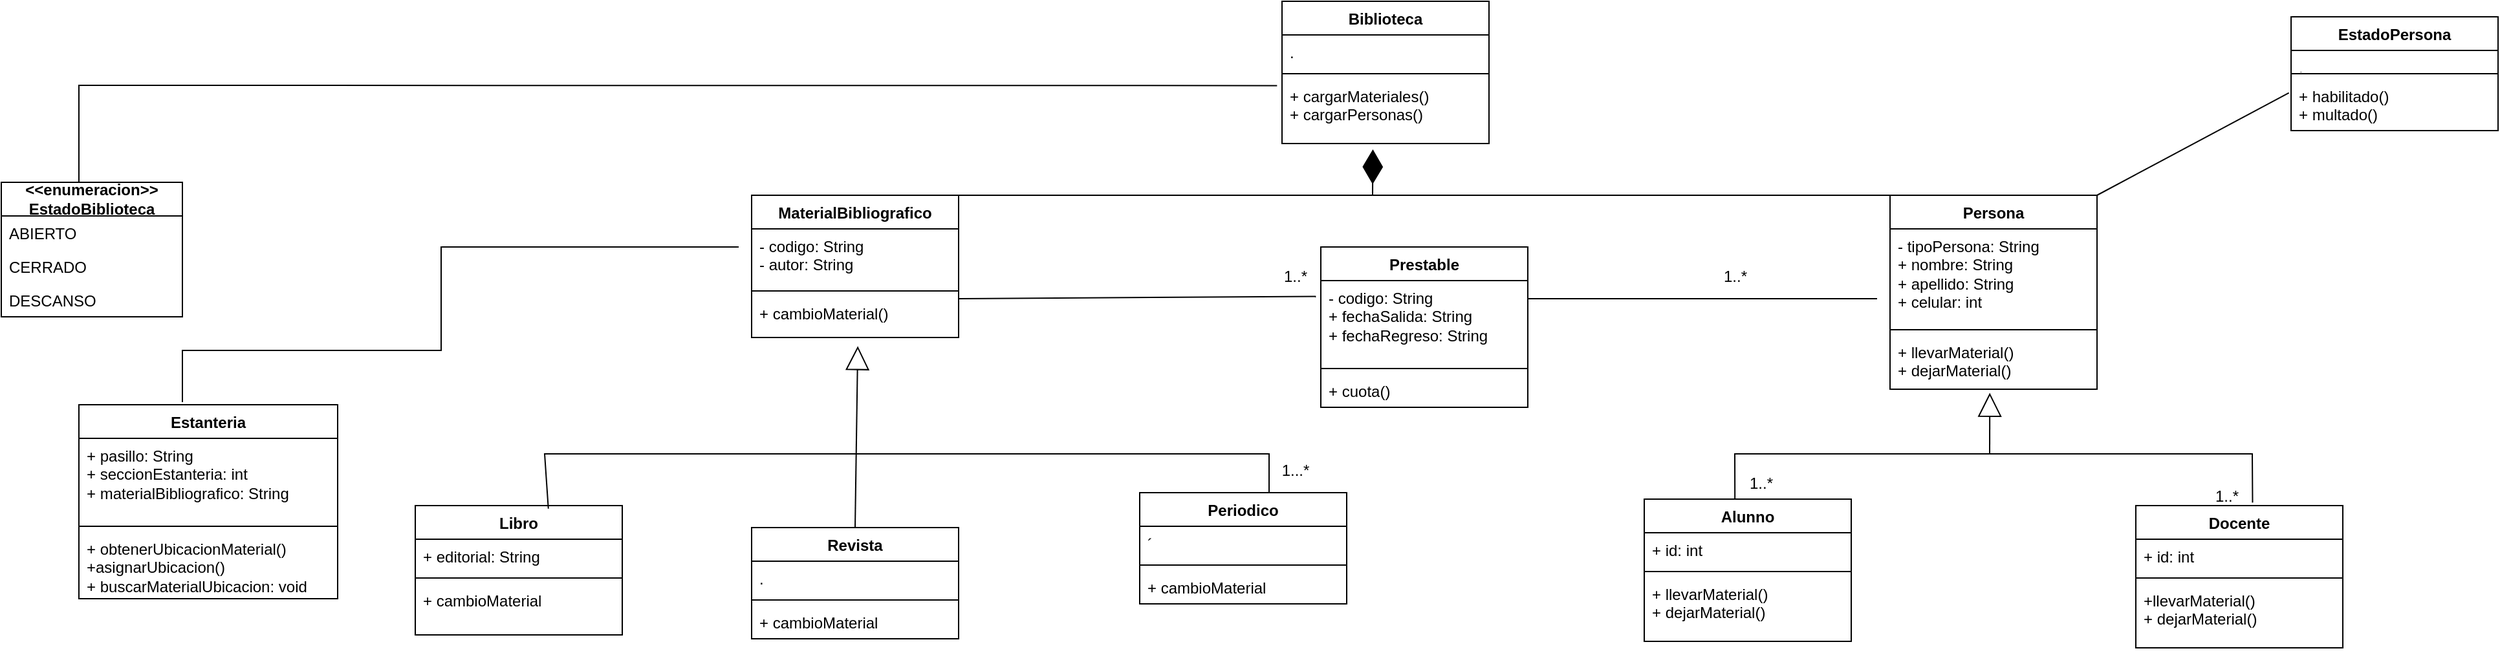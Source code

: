<mxfile version="24.3.1" type="github">
  <diagram name="Página-1" id="QjQpm3usF5iXAhX_U6h0">
    <mxGraphModel dx="1100" dy="578" grid="1" gridSize="10" guides="1" tooltips="1" connect="1" arrows="1" fold="1" page="1" pageScale="1" pageWidth="3300" pageHeight="2339" math="0" shadow="0">
      <root>
        <mxCell id="0" />
        <mxCell id="1" parent="0" />
        <mxCell id="QBgDUAMcS_uLPbaQPMKc-9" value="Biblioteca" style="swimlane;fontStyle=1;align=center;verticalAlign=top;childLayout=stackLayout;horizontal=1;startSize=26;horizontalStack=0;resizeParent=1;resizeParentMax=0;resizeLast=0;collapsible=1;marginBottom=0;whiteSpace=wrap;html=1;" vertex="1" parent="1">
          <mxGeometry x="1370" y="10" width="160" height="110" as="geometry" />
        </mxCell>
        <mxCell id="QBgDUAMcS_uLPbaQPMKc-10" value="." style="text;strokeColor=none;fillColor=none;align=left;verticalAlign=top;spacingLeft=4;spacingRight=4;overflow=hidden;rotatable=0;points=[[0,0.5],[1,0.5]];portConstraint=eastwest;whiteSpace=wrap;html=1;" vertex="1" parent="QBgDUAMcS_uLPbaQPMKc-9">
          <mxGeometry y="26" width="160" height="26" as="geometry" />
        </mxCell>
        <mxCell id="QBgDUAMcS_uLPbaQPMKc-11" value="" style="line;strokeWidth=1;fillColor=none;align=left;verticalAlign=middle;spacingTop=-1;spacingLeft=3;spacingRight=3;rotatable=0;labelPosition=right;points=[];portConstraint=eastwest;strokeColor=inherit;" vertex="1" parent="QBgDUAMcS_uLPbaQPMKc-9">
          <mxGeometry y="52" width="160" height="8" as="geometry" />
        </mxCell>
        <mxCell id="QBgDUAMcS_uLPbaQPMKc-12" value="&lt;div&gt;+ cargarMateriales()&lt;/div&gt;&lt;div&gt;+ cargarPersonas()&lt;br&gt;&lt;/div&gt;&lt;div&gt;&lt;br&gt;&lt;/div&gt;" style="text;strokeColor=none;fillColor=none;align=left;verticalAlign=top;spacingLeft=4;spacingRight=4;overflow=hidden;rotatable=0;points=[[0,0.5],[1,0.5]];portConstraint=eastwest;whiteSpace=wrap;html=1;" vertex="1" parent="QBgDUAMcS_uLPbaQPMKc-9">
          <mxGeometry y="60" width="160" height="50" as="geometry" />
        </mxCell>
        <mxCell id="QBgDUAMcS_uLPbaQPMKc-13" value="MaterialBibliografico" style="swimlane;fontStyle=1;align=center;verticalAlign=top;childLayout=stackLayout;horizontal=1;startSize=26;horizontalStack=0;resizeParent=1;resizeParentMax=0;resizeLast=0;collapsible=1;marginBottom=0;whiteSpace=wrap;html=1;" vertex="1" parent="1">
          <mxGeometry x="960" y="160" width="160" height="110" as="geometry" />
        </mxCell>
        <mxCell id="QBgDUAMcS_uLPbaQPMKc-14" value="&lt;div&gt;- codigo: String&lt;/div&gt;&lt;div&gt;- autor: String&lt;/div&gt;&lt;div&gt;&lt;br&gt;&lt;/div&gt;" style="text;strokeColor=none;fillColor=none;align=left;verticalAlign=top;spacingLeft=4;spacingRight=4;overflow=hidden;rotatable=0;points=[[0,0.5],[1,0.5]];portConstraint=eastwest;whiteSpace=wrap;html=1;" vertex="1" parent="QBgDUAMcS_uLPbaQPMKc-13">
          <mxGeometry y="26" width="160" height="44" as="geometry" />
        </mxCell>
        <mxCell id="QBgDUAMcS_uLPbaQPMKc-15" value="" style="line;strokeWidth=1;fillColor=none;align=left;verticalAlign=middle;spacingTop=-1;spacingLeft=3;spacingRight=3;rotatable=0;labelPosition=right;points=[];portConstraint=eastwest;strokeColor=inherit;" vertex="1" parent="QBgDUAMcS_uLPbaQPMKc-13">
          <mxGeometry y="70" width="160" height="8" as="geometry" />
        </mxCell>
        <mxCell id="QBgDUAMcS_uLPbaQPMKc-16" value="+ cambioMaterial()" style="text;strokeColor=none;fillColor=none;align=left;verticalAlign=top;spacingLeft=4;spacingRight=4;overflow=hidden;rotatable=0;points=[[0,0.5],[1,0.5]];portConstraint=eastwest;whiteSpace=wrap;html=1;" vertex="1" parent="QBgDUAMcS_uLPbaQPMKc-13">
          <mxGeometry y="78" width="160" height="32" as="geometry" />
        </mxCell>
        <mxCell id="QBgDUAMcS_uLPbaQPMKc-17" value="Prestable" style="swimlane;fontStyle=1;align=center;verticalAlign=top;childLayout=stackLayout;horizontal=1;startSize=26;horizontalStack=0;resizeParent=1;resizeParentMax=0;resizeLast=0;collapsible=1;marginBottom=0;whiteSpace=wrap;html=1;" vertex="1" parent="1">
          <mxGeometry x="1400" y="200" width="160" height="124" as="geometry" />
        </mxCell>
        <mxCell id="QBgDUAMcS_uLPbaQPMKc-18" value="&lt;div&gt;- codigo: String&lt;/div&gt;&lt;div&gt;+ fechaSalida: String&lt;/div&gt;&lt;div&gt;+ fechaRegreso: String&lt;/div&gt;&lt;div&gt;&lt;br&gt;&lt;/div&gt;&lt;div&gt;&lt;br&gt;&lt;/div&gt;&lt;div&gt;&lt;br&gt;&lt;/div&gt;" style="text;strokeColor=none;fillColor=none;align=left;verticalAlign=top;spacingLeft=4;spacingRight=4;overflow=hidden;rotatable=0;points=[[0,0.5],[1,0.5]];portConstraint=eastwest;whiteSpace=wrap;html=1;" vertex="1" parent="QBgDUAMcS_uLPbaQPMKc-17">
          <mxGeometry y="26" width="160" height="64" as="geometry" />
        </mxCell>
        <mxCell id="QBgDUAMcS_uLPbaQPMKc-19" value="" style="line;strokeWidth=1;fillColor=none;align=left;verticalAlign=middle;spacingTop=-1;spacingLeft=3;spacingRight=3;rotatable=0;labelPosition=right;points=[];portConstraint=eastwest;strokeColor=inherit;" vertex="1" parent="QBgDUAMcS_uLPbaQPMKc-17">
          <mxGeometry y="90" width="160" height="8" as="geometry" />
        </mxCell>
        <mxCell id="QBgDUAMcS_uLPbaQPMKc-20" value="+ cuota()" style="text;strokeColor=none;fillColor=none;align=left;verticalAlign=top;spacingLeft=4;spacingRight=4;overflow=hidden;rotatable=0;points=[[0,0.5],[1,0.5]];portConstraint=eastwest;whiteSpace=wrap;html=1;" vertex="1" parent="QBgDUAMcS_uLPbaQPMKc-17">
          <mxGeometry y="98" width="160" height="26" as="geometry" />
        </mxCell>
        <mxCell id="QBgDUAMcS_uLPbaQPMKc-21" value="Libro" style="swimlane;fontStyle=1;align=center;verticalAlign=top;childLayout=stackLayout;horizontal=1;startSize=26;horizontalStack=0;resizeParent=1;resizeParentMax=0;resizeLast=0;collapsible=1;marginBottom=0;whiteSpace=wrap;html=1;" vertex="1" parent="1">
          <mxGeometry x="700" y="400" width="160" height="100" as="geometry" />
        </mxCell>
        <mxCell id="QBgDUAMcS_uLPbaQPMKc-22" value="+ editorial: String" style="text;strokeColor=none;fillColor=none;align=left;verticalAlign=top;spacingLeft=4;spacingRight=4;overflow=hidden;rotatable=0;points=[[0,0.5],[1,0.5]];portConstraint=eastwest;whiteSpace=wrap;html=1;" vertex="1" parent="QBgDUAMcS_uLPbaQPMKc-21">
          <mxGeometry y="26" width="160" height="26" as="geometry" />
        </mxCell>
        <mxCell id="QBgDUAMcS_uLPbaQPMKc-23" value="" style="line;strokeWidth=1;fillColor=none;align=left;verticalAlign=middle;spacingTop=-1;spacingLeft=3;spacingRight=3;rotatable=0;labelPosition=right;points=[];portConstraint=eastwest;strokeColor=inherit;" vertex="1" parent="QBgDUAMcS_uLPbaQPMKc-21">
          <mxGeometry y="52" width="160" height="8" as="geometry" />
        </mxCell>
        <mxCell id="QBgDUAMcS_uLPbaQPMKc-24" value="+ cambioMaterial" style="text;strokeColor=none;fillColor=none;align=left;verticalAlign=top;spacingLeft=4;spacingRight=4;overflow=hidden;rotatable=0;points=[[0,0.5],[1,0.5]];portConstraint=eastwest;whiteSpace=wrap;html=1;" vertex="1" parent="QBgDUAMcS_uLPbaQPMKc-21">
          <mxGeometry y="60" width="160" height="40" as="geometry" />
        </mxCell>
        <mxCell id="QBgDUAMcS_uLPbaQPMKc-25" value="Revista" style="swimlane;fontStyle=1;align=center;verticalAlign=top;childLayout=stackLayout;horizontal=1;startSize=26;horizontalStack=0;resizeParent=1;resizeParentMax=0;resizeLast=0;collapsible=1;marginBottom=0;whiteSpace=wrap;html=1;" vertex="1" parent="1">
          <mxGeometry x="960" y="417" width="160" height="86" as="geometry" />
        </mxCell>
        <mxCell id="QBgDUAMcS_uLPbaQPMKc-26" value="." style="text;strokeColor=none;fillColor=none;align=left;verticalAlign=top;spacingLeft=4;spacingRight=4;overflow=hidden;rotatable=0;points=[[0,0.5],[1,0.5]];portConstraint=eastwest;whiteSpace=wrap;html=1;" vertex="1" parent="QBgDUAMcS_uLPbaQPMKc-25">
          <mxGeometry y="26" width="160" height="26" as="geometry" />
        </mxCell>
        <mxCell id="QBgDUAMcS_uLPbaQPMKc-27" value="" style="line;strokeWidth=1;fillColor=none;align=left;verticalAlign=middle;spacingTop=-1;spacingLeft=3;spacingRight=3;rotatable=0;labelPosition=right;points=[];portConstraint=eastwest;strokeColor=inherit;" vertex="1" parent="QBgDUAMcS_uLPbaQPMKc-25">
          <mxGeometry y="52" width="160" height="8" as="geometry" />
        </mxCell>
        <mxCell id="QBgDUAMcS_uLPbaQPMKc-28" value="+ cambioMaterial" style="text;strokeColor=none;fillColor=none;align=left;verticalAlign=top;spacingLeft=4;spacingRight=4;overflow=hidden;rotatable=0;points=[[0,0.5],[1,0.5]];portConstraint=eastwest;whiteSpace=wrap;html=1;" vertex="1" parent="QBgDUAMcS_uLPbaQPMKc-25">
          <mxGeometry y="60" width="160" height="26" as="geometry" />
        </mxCell>
        <mxCell id="QBgDUAMcS_uLPbaQPMKc-29" value="Periodico" style="swimlane;fontStyle=1;align=center;verticalAlign=top;childLayout=stackLayout;horizontal=1;startSize=26;horizontalStack=0;resizeParent=1;resizeParentMax=0;resizeLast=0;collapsible=1;marginBottom=0;whiteSpace=wrap;html=1;" vertex="1" parent="1">
          <mxGeometry x="1260" y="390" width="160" height="86" as="geometry" />
        </mxCell>
        <mxCell id="QBgDUAMcS_uLPbaQPMKc-30" value="´" style="text;strokeColor=none;fillColor=none;align=left;verticalAlign=top;spacingLeft=4;spacingRight=4;overflow=hidden;rotatable=0;points=[[0,0.5],[1,0.5]];portConstraint=eastwest;whiteSpace=wrap;html=1;" vertex="1" parent="QBgDUAMcS_uLPbaQPMKc-29">
          <mxGeometry y="26" width="160" height="26" as="geometry" />
        </mxCell>
        <mxCell id="QBgDUAMcS_uLPbaQPMKc-31" value="" style="line;strokeWidth=1;fillColor=none;align=left;verticalAlign=middle;spacingTop=-1;spacingLeft=3;spacingRight=3;rotatable=0;labelPosition=right;points=[];portConstraint=eastwest;strokeColor=inherit;" vertex="1" parent="QBgDUAMcS_uLPbaQPMKc-29">
          <mxGeometry y="52" width="160" height="8" as="geometry" />
        </mxCell>
        <mxCell id="QBgDUAMcS_uLPbaQPMKc-32" value="+ cambioMaterial" style="text;strokeColor=none;fillColor=none;align=left;verticalAlign=top;spacingLeft=4;spacingRight=4;overflow=hidden;rotatable=0;points=[[0,0.5],[1,0.5]];portConstraint=eastwest;whiteSpace=wrap;html=1;" vertex="1" parent="QBgDUAMcS_uLPbaQPMKc-29">
          <mxGeometry y="60" width="160" height="26" as="geometry" />
        </mxCell>
        <mxCell id="QBgDUAMcS_uLPbaQPMKc-36" value="Persona" style="swimlane;fontStyle=1;align=center;verticalAlign=top;childLayout=stackLayout;horizontal=1;startSize=26;horizontalStack=0;resizeParent=1;resizeParentMax=0;resizeLast=0;collapsible=1;marginBottom=0;whiteSpace=wrap;html=1;" vertex="1" parent="1">
          <mxGeometry x="1840" y="160" width="160" height="150" as="geometry" />
        </mxCell>
        <mxCell id="QBgDUAMcS_uLPbaQPMKc-37" value="&lt;div&gt;- tipoPersona: String&lt;/div&gt;&lt;div&gt;+ nombre: String&lt;/div&gt;&lt;div&gt;+ apellido: String&lt;/div&gt;&lt;div&gt;+ celular: int&lt;/div&gt;&lt;div&gt;&lt;br&gt;&lt;/div&gt;" style="text;strokeColor=none;fillColor=none;align=left;verticalAlign=top;spacingLeft=4;spacingRight=4;overflow=hidden;rotatable=0;points=[[0,0.5],[1,0.5]];portConstraint=eastwest;whiteSpace=wrap;html=1;" vertex="1" parent="QBgDUAMcS_uLPbaQPMKc-36">
          <mxGeometry y="26" width="160" height="74" as="geometry" />
        </mxCell>
        <mxCell id="QBgDUAMcS_uLPbaQPMKc-38" value="" style="line;strokeWidth=1;fillColor=none;align=left;verticalAlign=middle;spacingTop=-1;spacingLeft=3;spacingRight=3;rotatable=0;labelPosition=right;points=[];portConstraint=eastwest;strokeColor=inherit;" vertex="1" parent="QBgDUAMcS_uLPbaQPMKc-36">
          <mxGeometry y="100" width="160" height="8" as="geometry" />
        </mxCell>
        <mxCell id="QBgDUAMcS_uLPbaQPMKc-39" value="&lt;div&gt;+ llevarMaterial()&lt;/div&gt;&lt;div&gt;+ dejarMaterial()&lt;br&gt;&lt;/div&gt;" style="text;strokeColor=none;fillColor=none;align=left;verticalAlign=top;spacingLeft=4;spacingRight=4;overflow=hidden;rotatable=0;points=[[0,0.5],[1,0.5]];portConstraint=eastwest;whiteSpace=wrap;html=1;" vertex="1" parent="QBgDUAMcS_uLPbaQPMKc-36">
          <mxGeometry y="108" width="160" height="42" as="geometry" />
        </mxCell>
        <mxCell id="QBgDUAMcS_uLPbaQPMKc-46" value="" style="endArrow=block;endSize=16;endFill=0;html=1;rounded=0;exitX=0.5;exitY=0;exitDx=0;exitDy=0;entryX=0.513;entryY=1.209;entryDx=0;entryDy=0;entryPerimeter=0;" edge="1" parent="1" source="QBgDUAMcS_uLPbaQPMKc-25" target="QBgDUAMcS_uLPbaQPMKc-16">
          <mxGeometry width="160" relative="1" as="geometry">
            <mxPoint x="1120" y="390" as="sourcePoint" />
            <mxPoint x="1280" y="390" as="targetPoint" />
          </mxGeometry>
        </mxCell>
        <mxCell id="QBgDUAMcS_uLPbaQPMKc-48" value="" style="endArrow=none;html=1;rounded=0;exitX=0.643;exitY=0.024;exitDx=0;exitDy=0;exitPerimeter=0;" edge="1" parent="1" source="QBgDUAMcS_uLPbaQPMKc-21">
          <mxGeometry width="50" height="50" relative="1" as="geometry">
            <mxPoint x="1180" y="410" as="sourcePoint" />
            <mxPoint x="1000" y="360" as="targetPoint" />
            <Array as="points">
              <mxPoint x="800" y="360" />
            </Array>
          </mxGeometry>
        </mxCell>
        <mxCell id="QBgDUAMcS_uLPbaQPMKc-49" value="" style="endArrow=none;html=1;rounded=0;" edge="1" parent="1">
          <mxGeometry width="50" height="50" relative="1" as="geometry">
            <mxPoint x="1000" y="360" as="sourcePoint" />
            <mxPoint x="1360" y="390" as="targetPoint" />
            <Array as="points">
              <mxPoint x="1360" y="360" />
            </Array>
          </mxGeometry>
        </mxCell>
        <mxCell id="QBgDUAMcS_uLPbaQPMKc-50" value="" style="endArrow=diamondThin;endFill=1;endSize=24;html=1;rounded=0;exitX=0.5;exitY=0;exitDx=0;exitDy=0;entryX=0.439;entryY=1.091;entryDx=0;entryDy=0;entryPerimeter=0;" edge="1" parent="1" source="QBgDUAMcS_uLPbaQPMKc-13" target="QBgDUAMcS_uLPbaQPMKc-12">
          <mxGeometry width="160" relative="1" as="geometry">
            <mxPoint x="1130" y="230" as="sourcePoint" />
            <mxPoint x="1410" y="123" as="targetPoint" />
            <Array as="points">
              <mxPoint x="1440" y="160" />
            </Array>
          </mxGeometry>
        </mxCell>
        <mxCell id="QBgDUAMcS_uLPbaQPMKc-51" value="" style="endArrow=none;html=1;rounded=0;entryX=0;entryY=0;entryDx=0;entryDy=0;" edge="1" parent="1" target="QBgDUAMcS_uLPbaQPMKc-36">
          <mxGeometry width="50" height="50" relative="1" as="geometry">
            <mxPoint x="1440" y="160" as="sourcePoint" />
            <mxPoint x="1550" y="210" as="targetPoint" />
          </mxGeometry>
        </mxCell>
        <mxCell id="QBgDUAMcS_uLPbaQPMKc-52" value="" style="endArrow=none;html=1;rounded=0;exitX=1;exitY=0.062;exitDx=0;exitDy=0;exitPerimeter=0;entryX=-0.024;entryY=0.191;entryDx=0;entryDy=0;entryPerimeter=0;" edge="1" parent="1" source="QBgDUAMcS_uLPbaQPMKc-16" target="QBgDUAMcS_uLPbaQPMKc-18">
          <mxGeometry width="50" height="50" relative="1" as="geometry">
            <mxPoint x="1500" y="290" as="sourcePoint" />
            <mxPoint x="1390" y="240" as="targetPoint" />
          </mxGeometry>
        </mxCell>
        <mxCell id="QBgDUAMcS_uLPbaQPMKc-53" value="" style="endArrow=none;html=1;rounded=0;" edge="1" parent="1">
          <mxGeometry width="50" height="50" relative="1" as="geometry">
            <mxPoint x="1830" y="240" as="sourcePoint" />
            <mxPoint x="1560" y="240" as="targetPoint" />
          </mxGeometry>
        </mxCell>
        <mxCell id="QBgDUAMcS_uLPbaQPMKc-54" value="1..*" style="text;html=1;align=center;verticalAlign=middle;resizable=0;points=[];autosize=1;strokeColor=none;fillColor=none;" vertex="1" parent="1">
          <mxGeometry x="1700" y="208" width="40" height="30" as="geometry" />
        </mxCell>
        <mxCell id="QBgDUAMcS_uLPbaQPMKc-55" value="1..*" style="text;html=1;align=center;verticalAlign=middle;resizable=0;points=[];autosize=1;strokeColor=none;fillColor=none;" vertex="1" parent="1">
          <mxGeometry x="1360" y="208" width="40" height="30" as="geometry" />
        </mxCell>
        <mxCell id="QBgDUAMcS_uLPbaQPMKc-56" value="1...*" style="text;html=1;align=center;verticalAlign=middle;resizable=0;points=[];autosize=1;strokeColor=none;fillColor=none;" vertex="1" parent="1">
          <mxGeometry x="1360" y="358" width="40" height="30" as="geometry" />
        </mxCell>
        <mxCell id="QBgDUAMcS_uLPbaQPMKc-57" value="Alunno" style="swimlane;fontStyle=1;align=center;verticalAlign=top;childLayout=stackLayout;horizontal=1;startSize=26;horizontalStack=0;resizeParent=1;resizeParentMax=0;resizeLast=0;collapsible=1;marginBottom=0;whiteSpace=wrap;html=1;" vertex="1" parent="1">
          <mxGeometry x="1650" y="395" width="160" height="110" as="geometry" />
        </mxCell>
        <mxCell id="QBgDUAMcS_uLPbaQPMKc-58" value="+ id: int" style="text;strokeColor=none;fillColor=none;align=left;verticalAlign=top;spacingLeft=4;spacingRight=4;overflow=hidden;rotatable=0;points=[[0,0.5],[1,0.5]];portConstraint=eastwest;whiteSpace=wrap;html=1;" vertex="1" parent="QBgDUAMcS_uLPbaQPMKc-57">
          <mxGeometry y="26" width="160" height="26" as="geometry" />
        </mxCell>
        <mxCell id="QBgDUAMcS_uLPbaQPMKc-59" value="" style="line;strokeWidth=1;fillColor=none;align=left;verticalAlign=middle;spacingTop=-1;spacingLeft=3;spacingRight=3;rotatable=0;labelPosition=right;points=[];portConstraint=eastwest;strokeColor=inherit;" vertex="1" parent="QBgDUAMcS_uLPbaQPMKc-57">
          <mxGeometry y="52" width="160" height="8" as="geometry" />
        </mxCell>
        <mxCell id="QBgDUAMcS_uLPbaQPMKc-60" value="&lt;div&gt;+ llevarMaterial()&lt;/div&gt;&lt;div&gt;+ dejarMaterial()&lt;br&gt;&lt;/div&gt;" style="text;strokeColor=none;fillColor=none;align=left;verticalAlign=top;spacingLeft=4;spacingRight=4;overflow=hidden;rotatable=0;points=[[0,0.5],[1,0.5]];portConstraint=eastwest;whiteSpace=wrap;html=1;" vertex="1" parent="QBgDUAMcS_uLPbaQPMKc-57">
          <mxGeometry y="60" width="160" height="50" as="geometry" />
        </mxCell>
        <mxCell id="QBgDUAMcS_uLPbaQPMKc-61" value="Docente" style="swimlane;fontStyle=1;align=center;verticalAlign=top;childLayout=stackLayout;horizontal=1;startSize=26;horizontalStack=0;resizeParent=1;resizeParentMax=0;resizeLast=0;collapsible=1;marginBottom=0;whiteSpace=wrap;html=1;" vertex="1" parent="1">
          <mxGeometry x="2030" y="400" width="160" height="110" as="geometry" />
        </mxCell>
        <mxCell id="QBgDUAMcS_uLPbaQPMKc-62" value="+ id: int" style="text;strokeColor=none;fillColor=none;align=left;verticalAlign=top;spacingLeft=4;spacingRight=4;overflow=hidden;rotatable=0;points=[[0,0.5],[1,0.5]];portConstraint=eastwest;whiteSpace=wrap;html=1;" vertex="1" parent="QBgDUAMcS_uLPbaQPMKc-61">
          <mxGeometry y="26" width="160" height="26" as="geometry" />
        </mxCell>
        <mxCell id="QBgDUAMcS_uLPbaQPMKc-63" value="" style="line;strokeWidth=1;fillColor=none;align=left;verticalAlign=middle;spacingTop=-1;spacingLeft=3;spacingRight=3;rotatable=0;labelPosition=right;points=[];portConstraint=eastwest;strokeColor=inherit;" vertex="1" parent="QBgDUAMcS_uLPbaQPMKc-61">
          <mxGeometry y="52" width="160" height="8" as="geometry" />
        </mxCell>
        <mxCell id="QBgDUAMcS_uLPbaQPMKc-64" value="&lt;div&gt;+llevarMaterial()&lt;/div&gt;&lt;div&gt;+ dejarMaterial()&lt;br&gt;&lt;/div&gt;" style="text;strokeColor=none;fillColor=none;align=left;verticalAlign=top;spacingLeft=4;spacingRight=4;overflow=hidden;rotatable=0;points=[[0,0.5],[1,0.5]];portConstraint=eastwest;whiteSpace=wrap;html=1;" vertex="1" parent="QBgDUAMcS_uLPbaQPMKc-61">
          <mxGeometry y="60" width="160" height="50" as="geometry" />
        </mxCell>
        <mxCell id="QBgDUAMcS_uLPbaQPMKc-66" value="" style="endArrow=block;endSize=16;endFill=0;html=1;rounded=0;entryX=0.482;entryY=1.067;entryDx=0;entryDy=0;entryPerimeter=0;" edge="1" parent="1" target="QBgDUAMcS_uLPbaQPMKc-39">
          <mxGeometry width="160" relative="1" as="geometry">
            <mxPoint x="1917" y="360" as="sourcePoint" />
            <mxPoint x="1840" y="390" as="targetPoint" />
          </mxGeometry>
        </mxCell>
        <mxCell id="QBgDUAMcS_uLPbaQPMKc-67" value="" style="endArrow=none;html=1;rounded=0;exitX=0.438;exitY=0;exitDx=0;exitDy=0;exitPerimeter=0;" edge="1" parent="1" source="QBgDUAMcS_uLPbaQPMKc-57">
          <mxGeometry width="50" height="50" relative="1" as="geometry">
            <mxPoint x="1730" y="420" as="sourcePoint" />
            <mxPoint x="1920" y="360" as="targetPoint" />
            <Array as="points">
              <mxPoint x="1720" y="360" />
            </Array>
          </mxGeometry>
        </mxCell>
        <mxCell id="QBgDUAMcS_uLPbaQPMKc-68" value="" style="endArrow=none;html=1;rounded=0;entryX=0.564;entryY=-0.021;entryDx=0;entryDy=0;entryPerimeter=0;" edge="1" parent="1" target="QBgDUAMcS_uLPbaQPMKc-61">
          <mxGeometry width="50" height="50" relative="1" as="geometry">
            <mxPoint x="1920" y="360" as="sourcePoint" />
            <mxPoint x="2120" y="360" as="targetPoint" />
            <Array as="points">
              <mxPoint x="2120" y="360" />
            </Array>
          </mxGeometry>
        </mxCell>
        <mxCell id="QBgDUAMcS_uLPbaQPMKc-69" value="1..*" style="text;html=1;align=center;verticalAlign=middle;resizable=0;points=[];autosize=1;strokeColor=none;fillColor=none;" vertex="1" parent="1">
          <mxGeometry x="1720" y="368" width="40" height="30" as="geometry" />
        </mxCell>
        <mxCell id="QBgDUAMcS_uLPbaQPMKc-70" value="1..*" style="text;html=1;align=center;verticalAlign=middle;resizable=0;points=[];autosize=1;strokeColor=none;fillColor=none;" vertex="1" parent="1">
          <mxGeometry x="2080" y="378" width="40" height="30" as="geometry" />
        </mxCell>
        <mxCell id="QBgDUAMcS_uLPbaQPMKc-76" value="" style="endArrow=none;html=1;rounded=0;entryX=-0.012;entryY=0.109;entryDx=0;entryDy=0;entryPerimeter=0;exitX=1;exitY=0;exitDx=0;exitDy=0;" edge="1" parent="1" source="QBgDUAMcS_uLPbaQPMKc-36">
          <mxGeometry width="50" height="50" relative="1" as="geometry">
            <mxPoint x="1950" y="250" as="sourcePoint" />
            <mxPoint x="2148.32" y="80.796" as="targetPoint" />
          </mxGeometry>
        </mxCell>
        <mxCell id="QBgDUAMcS_uLPbaQPMKc-77" value="EstadoPersona" style="swimlane;fontStyle=1;align=center;verticalAlign=top;childLayout=stackLayout;horizontal=1;startSize=26;horizontalStack=0;resizeParent=1;resizeParentMax=0;resizeLast=0;collapsible=1;marginBottom=0;whiteSpace=wrap;html=1;" vertex="1" parent="1">
          <mxGeometry x="2150" y="22" width="160" height="88" as="geometry" />
        </mxCell>
        <mxCell id="QBgDUAMcS_uLPbaQPMKc-78" value="." style="text;strokeColor=none;fillColor=none;align=left;verticalAlign=top;spacingLeft=4;spacingRight=4;overflow=hidden;rotatable=0;points=[[0,0.5],[1,0.5]];portConstraint=eastwest;whiteSpace=wrap;html=1;" vertex="1" parent="QBgDUAMcS_uLPbaQPMKc-77">
          <mxGeometry y="26" width="160" height="14" as="geometry" />
        </mxCell>
        <mxCell id="QBgDUAMcS_uLPbaQPMKc-79" value="" style="line;strokeWidth=1;fillColor=none;align=left;verticalAlign=middle;spacingTop=-1;spacingLeft=3;spacingRight=3;rotatable=0;labelPosition=right;points=[];portConstraint=eastwest;strokeColor=inherit;" vertex="1" parent="QBgDUAMcS_uLPbaQPMKc-77">
          <mxGeometry y="40" width="160" height="8" as="geometry" />
        </mxCell>
        <mxCell id="QBgDUAMcS_uLPbaQPMKc-80" value="&lt;div&gt;+ habilitado()&lt;/div&gt;&lt;div&gt;+ multado()&lt;br&gt;&lt;/div&gt;" style="text;strokeColor=none;fillColor=none;align=left;verticalAlign=top;spacingLeft=4;spacingRight=4;overflow=hidden;rotatable=0;points=[[0,0.5],[1,0.5]];portConstraint=eastwest;whiteSpace=wrap;html=1;" vertex="1" parent="QBgDUAMcS_uLPbaQPMKc-77">
          <mxGeometry y="48" width="160" height="40" as="geometry" />
        </mxCell>
        <mxCell id="QBgDUAMcS_uLPbaQPMKc-81" value="" style="endArrow=none;html=1;rounded=0;entryX=-0.024;entryY=0.104;entryDx=0;entryDy=0;entryPerimeter=0;" edge="1" parent="1" target="QBgDUAMcS_uLPbaQPMKc-12">
          <mxGeometry width="50" height="50" relative="1" as="geometry">
            <mxPoint x="440" y="150" as="sourcePoint" />
            <mxPoint x="1100" y="400" as="targetPoint" />
            <Array as="points">
              <mxPoint x="440" y="75" />
            </Array>
          </mxGeometry>
        </mxCell>
        <mxCell id="QBgDUAMcS_uLPbaQPMKc-86" value="&lt;div&gt;&lt;span lang=&quot;es&quot; class=&quot;BxUVEf ILfuVd&quot;&gt;&lt;span class=&quot;hgKElc&quot;&gt;&lt;b&gt;&amp;lt;&lt;/b&gt;&lt;/span&gt;&lt;/span&gt;&lt;span lang=&quot;es&quot; class=&quot;BxUVEf ILfuVd&quot;&gt;&lt;span class=&quot;hgKElc&quot;&gt;&lt;b&gt;&amp;lt;enumeracion&lt;/b&gt;&lt;/span&gt;&lt;/span&gt;&lt;span lang=&quot;es&quot; class=&quot;BxUVEf ILfuVd&quot;&gt;&lt;span class=&quot;hgKElc&quot;&gt;&lt;b&gt;&amp;gt;&lt;/b&gt;&lt;/span&gt;&lt;/span&gt;&lt;span lang=&quot;es&quot; class=&quot;BxUVEf ILfuVd&quot;&gt;&lt;span class=&quot;hgKElc&quot;&gt;&lt;b&gt;&amp;gt;&lt;/b&gt;&lt;/span&gt;&lt;/span&gt;&lt;/div&gt;&lt;div&gt;&lt;span lang=&quot;es&quot; class=&quot;BxUVEf ILfuVd&quot;&gt;&lt;span class=&quot;hgKElc&quot;&gt;&lt;b&gt;EstadoBiblioteca&lt;br&gt;&lt;/b&gt;&lt;/span&gt;&lt;/span&gt;&lt;/div&gt;" style="swimlane;fontStyle=0;childLayout=stackLayout;horizontal=1;startSize=26;fillColor=none;horizontalStack=0;resizeParent=1;resizeParentMax=0;resizeLast=0;collapsible=1;marginBottom=0;whiteSpace=wrap;html=1;" vertex="1" parent="1">
          <mxGeometry x="380" y="150" width="140" height="104" as="geometry" />
        </mxCell>
        <mxCell id="QBgDUAMcS_uLPbaQPMKc-87" value="ABIERTO" style="text;strokeColor=none;fillColor=none;align=left;verticalAlign=top;spacingLeft=4;spacingRight=4;overflow=hidden;rotatable=0;points=[[0,0.5],[1,0.5]];portConstraint=eastwest;whiteSpace=wrap;html=1;" vertex="1" parent="QBgDUAMcS_uLPbaQPMKc-86">
          <mxGeometry y="26" width="140" height="26" as="geometry" />
        </mxCell>
        <mxCell id="QBgDUAMcS_uLPbaQPMKc-88" value="CERRADO" style="text;strokeColor=none;fillColor=none;align=left;verticalAlign=top;spacingLeft=4;spacingRight=4;overflow=hidden;rotatable=0;points=[[0,0.5],[1,0.5]];portConstraint=eastwest;whiteSpace=wrap;html=1;" vertex="1" parent="QBgDUAMcS_uLPbaQPMKc-86">
          <mxGeometry y="52" width="140" height="26" as="geometry" />
        </mxCell>
        <mxCell id="QBgDUAMcS_uLPbaQPMKc-89" value="DESCANSO" style="text;strokeColor=none;fillColor=none;align=left;verticalAlign=top;spacingLeft=4;spacingRight=4;overflow=hidden;rotatable=0;points=[[0,0.5],[1,0.5]];portConstraint=eastwest;whiteSpace=wrap;html=1;" vertex="1" parent="QBgDUAMcS_uLPbaQPMKc-86">
          <mxGeometry y="78" width="140" height="26" as="geometry" />
        </mxCell>
        <mxCell id="QBgDUAMcS_uLPbaQPMKc-94" value="Estanteria" style="swimlane;fontStyle=1;align=center;verticalAlign=top;childLayout=stackLayout;horizontal=1;startSize=26;horizontalStack=0;resizeParent=1;resizeParentMax=0;resizeLast=0;collapsible=1;marginBottom=0;whiteSpace=wrap;html=1;" vertex="1" parent="1">
          <mxGeometry x="440" y="322" width="200" height="150" as="geometry" />
        </mxCell>
        <mxCell id="QBgDUAMcS_uLPbaQPMKc-95" value="&lt;div&gt;+ pasillo: String&lt;/div&gt;&lt;div&gt;+ seccionEstanteria: int&lt;/div&gt;&lt;div&gt;+ materialBibliografico: String&lt;br&gt;&lt;/div&gt;" style="text;strokeColor=none;fillColor=none;align=left;verticalAlign=top;spacingLeft=4;spacingRight=4;overflow=hidden;rotatable=0;points=[[0,0.5],[1,0.5]];portConstraint=eastwest;whiteSpace=wrap;html=1;" vertex="1" parent="QBgDUAMcS_uLPbaQPMKc-94">
          <mxGeometry y="26" width="200" height="64" as="geometry" />
        </mxCell>
        <mxCell id="QBgDUAMcS_uLPbaQPMKc-96" value="" style="line;strokeWidth=1;fillColor=none;align=left;verticalAlign=middle;spacingTop=-1;spacingLeft=3;spacingRight=3;rotatable=0;labelPosition=right;points=[];portConstraint=eastwest;strokeColor=inherit;" vertex="1" parent="QBgDUAMcS_uLPbaQPMKc-94">
          <mxGeometry y="90" width="200" height="8" as="geometry" />
        </mxCell>
        <mxCell id="QBgDUAMcS_uLPbaQPMKc-97" value="&lt;div&gt;+ obtenerUbicacionMaterial()&lt;/div&gt;&lt;div&gt;+asignarUbicacion()&lt;/div&gt;&lt;div&gt;+ buscarMaterialUbicacion: void&lt;br&gt;&lt;/div&gt;" style="text;strokeColor=none;fillColor=none;align=left;verticalAlign=top;spacingLeft=4;spacingRight=4;overflow=hidden;rotatable=0;points=[[0,0.5],[1,0.5]];portConstraint=eastwest;whiteSpace=wrap;html=1;" vertex="1" parent="QBgDUAMcS_uLPbaQPMKc-94">
          <mxGeometry y="98" width="200" height="52" as="geometry" />
        </mxCell>
        <mxCell id="QBgDUAMcS_uLPbaQPMKc-99" value="" style="endArrow=none;html=1;rounded=0;" edge="1" parent="1">
          <mxGeometry width="50" height="50" relative="1" as="geometry">
            <mxPoint x="520" y="320" as="sourcePoint" />
            <mxPoint x="950" y="200" as="targetPoint" />
            <Array as="points">
              <mxPoint x="520" y="280" />
              <mxPoint x="720" y="280" />
              <mxPoint x="720" y="200" />
            </Array>
          </mxGeometry>
        </mxCell>
      </root>
    </mxGraphModel>
  </diagram>
</mxfile>
